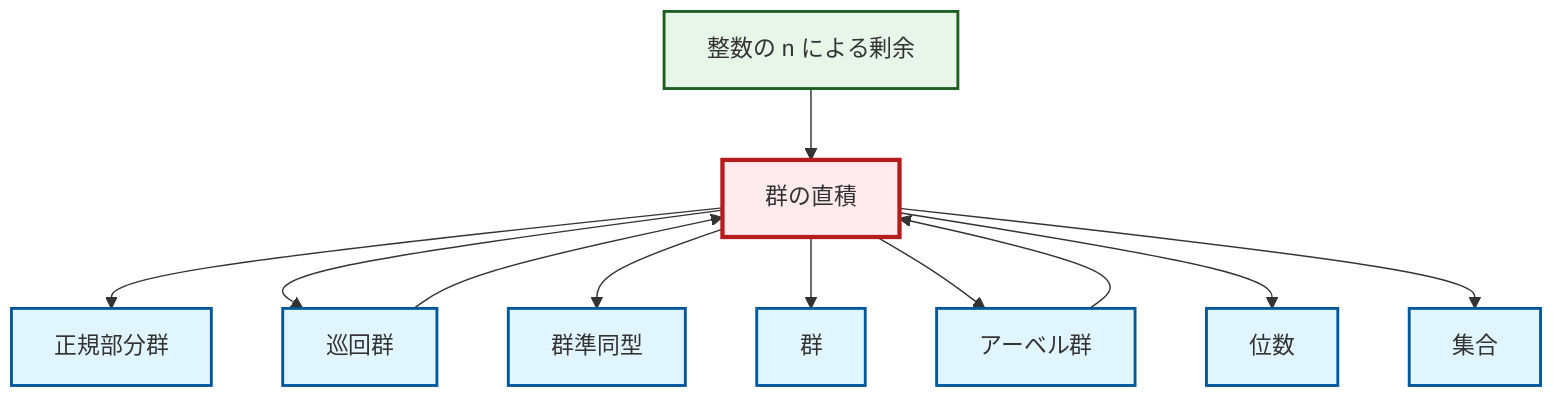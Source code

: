 graph TD
    classDef definition fill:#e1f5fe,stroke:#01579b,stroke-width:2px
    classDef theorem fill:#f3e5f5,stroke:#4a148c,stroke-width:2px
    classDef axiom fill:#fff3e0,stroke:#e65100,stroke-width:2px
    classDef example fill:#e8f5e9,stroke:#1b5e20,stroke-width:2px
    classDef current fill:#ffebee,stroke:#b71c1c,stroke-width:3px
    def-normal-subgroup["正規部分群"]:::definition
    ex-quotient-integers-mod-n["整数の n による剰余"]:::example
    def-abelian-group["アーベル群"]:::definition
    def-direct-product["群の直積"]:::definition
    def-cyclic-group["巡回群"]:::definition
    def-set["集合"]:::definition
    def-group["群"]:::definition
    def-order["位数"]:::definition
    def-homomorphism["群準同型"]:::definition
    def-direct-product --> def-normal-subgroup
    def-abelian-group --> def-direct-product
    def-direct-product --> def-cyclic-group
    ex-quotient-integers-mod-n --> def-direct-product
    def-direct-product --> def-homomorphism
    def-direct-product --> def-group
    def-direct-product --> def-abelian-group
    def-direct-product --> def-order
    def-cyclic-group --> def-direct-product
    def-direct-product --> def-set
    class def-direct-product current